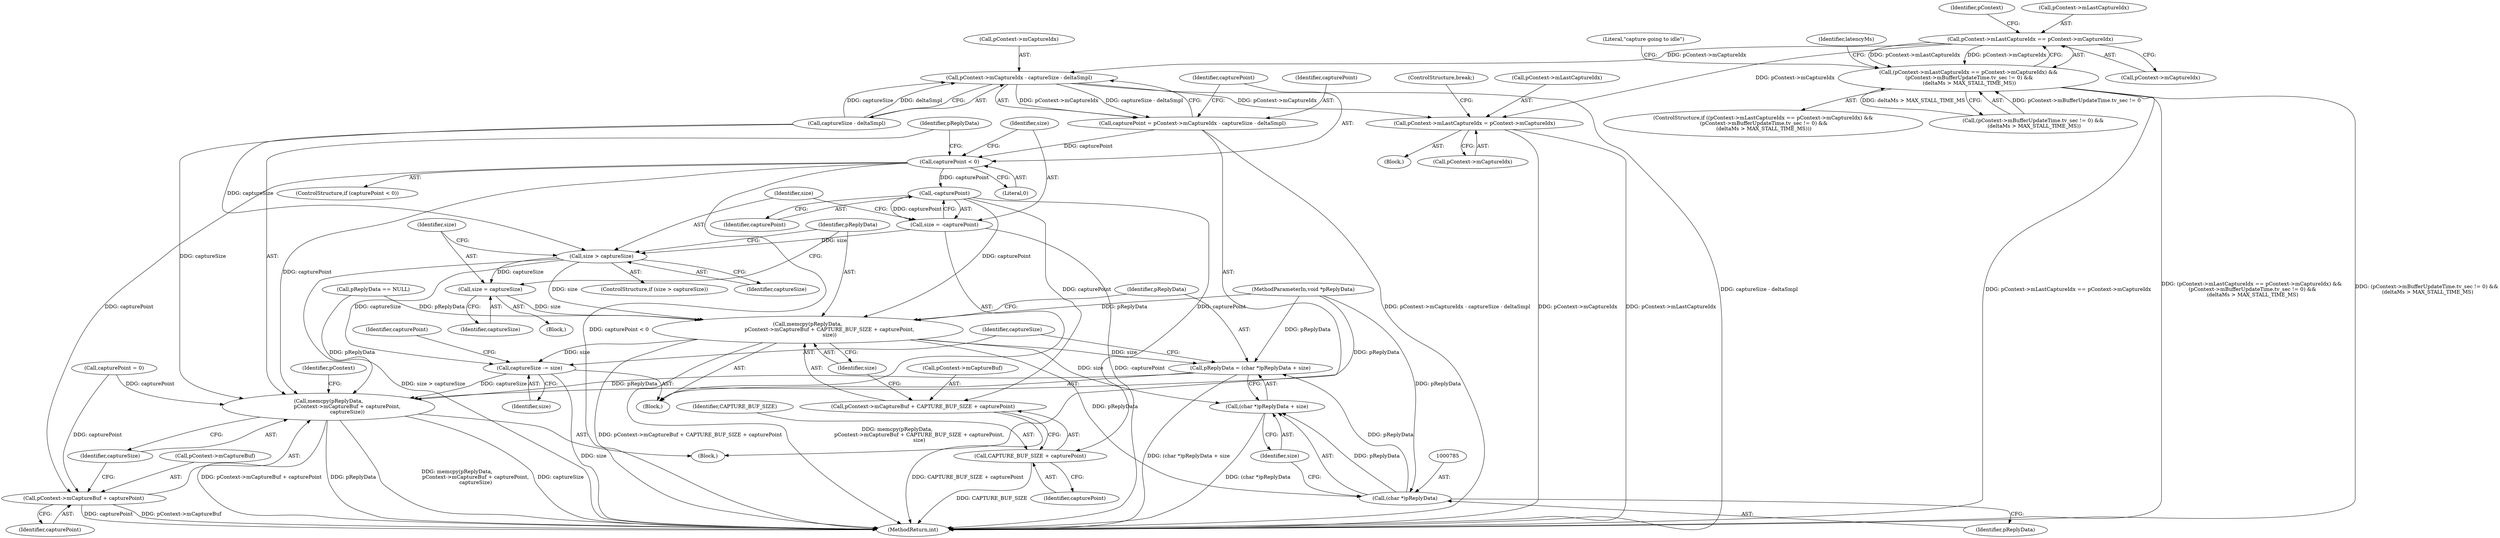 digraph "0_Android_aeea52da00d210587fb3ed895de3d5f2e0264c88_11@pointer" {
"1000678" [label="(Call,pContext->mLastCaptureIdx == pContext->mCaptureIdx)"];
"1000677" [label="(Call,(pContext->mLastCaptureIdx == pContext->mCaptureIdx) &&\n (pContext->mBufferUpdateTime.tv_sec != 0) &&\n (deltaMs > MAX_STALL_TIME_MS))"];
"1000746" [label="(Call,pContext->mCaptureIdx - captureSize - deltaSmpl)"];
"1000744" [label="(Call,capturePoint = pContext->mCaptureIdx - captureSize - deltaSmpl)"];
"1000754" [label="(Call,capturePoint < 0)"];
"1000761" [label="(Call,-capturePoint)"];
"1000759" [label="(Call,size = -capturePoint)"];
"1000764" [label="(Call,size > captureSize)"];
"1000768" [label="(Call,size = captureSize)"];
"1000771" [label="(Call,memcpy(pReplyData,\n                           pContext->mCaptureBuf + CAPTURE_BUF_SIZE + capturePoint,\n                           size))"];
"1000781" [label="(Call,pReplyData = (char *)pReplyData + size)"];
"1000794" [label="(Call,memcpy(pReplyData,\n                       pContext->mCaptureBuf + capturePoint,\n                       captureSize))"];
"1000784" [label="(Call,(char *)pReplyData)"];
"1000783" [label="(Call,(char *)pReplyData + size)"];
"1000788" [label="(Call,captureSize -= size)"];
"1000773" [label="(Call,pContext->mCaptureBuf + CAPTURE_BUF_SIZE + capturePoint)"];
"1000777" [label="(Call,CAPTURE_BUF_SIZE + capturePoint)"];
"1000796" [label="(Call,pContext->mCaptureBuf + capturePoint)"];
"1000802" [label="(Call,pContext->mLastCaptureIdx = pContext->mCaptureIdx)"];
"1000781" [label="(Call,pReplyData = (char *)pReplyData + size)"];
"1000801" [label="(Identifier,captureSize)"];
"1000769" [label="(Identifier,size)"];
"1000778" [label="(Identifier,CAPTURE_BUF_SIZE)"];
"1000802" [label="(Call,pContext->mLastCaptureIdx = pContext->mCaptureIdx)"];
"1000792" [label="(Identifier,capturePoint)"];
"1000746" [label="(Call,pContext->mCaptureIdx - captureSize - deltaSmpl)"];
"1000745" [label="(Identifier,capturePoint)"];
"1000772" [label="(Identifier,pReplyData)"];
"1000677" [label="(Call,(pContext->mLastCaptureIdx == pContext->mCaptureIdx) &&\n (pContext->mBufferUpdateTime.tv_sec != 0) &&\n (deltaMs > MAX_STALL_TIME_MS))"];
"1000815" [label="(ControlStructure,break;)"];
"1000698" [label="(Literal,\"capture going to idle\")"];
"1000779" [label="(Identifier,capturePoint)"];
"1000788" [label="(Call,captureSize -= size)"];
"1000759" [label="(Call,size = -capturePoint)"];
"1000682" [label="(Call,pContext->mCaptureIdx)"];
"1000800" [label="(Identifier,capturePoint)"];
"1000756" [label="(Literal,0)"];
"1000783" [label="(Call,(char *)pReplyData + size)"];
"1000790" [label="(Identifier,size)"];
"1000676" [label="(ControlStructure,if ((pContext->mLastCaptureIdx == pContext->mCaptureIdx) &&\n (pContext->mBufferUpdateTime.tv_sec != 0) &&\n (deltaMs > MAX_STALL_TIME_MS)))"];
"1000767" [label="(Block,)"];
"1000649" [label="(Call,pReplyData == NULL)"];
"1000744" [label="(Call,capturePoint = pContext->mCaptureIdx - captureSize - deltaSmpl)"];
"1000757" [label="(Block,)"];
"1000763" [label="(ControlStructure,if (size > captureSize))"];
"1000773" [label="(Call,pContext->mCaptureBuf + CAPTURE_BUF_SIZE + capturePoint)"];
"1000784" [label="(Call,(char *)pReplyData)"];
"1000765" [label="(Identifier,size)"];
"1000754" [label="(Call,capturePoint < 0)"];
"1000678" [label="(Call,pContext->mLastCaptureIdx == pContext->mCaptureIdx)"];
"1000764" [label="(Call,size > captureSize)"];
"1000789" [label="(Identifier,captureSize)"];
"1000803" [label="(Call,pContext->mLastCaptureIdx)"];
"1000795" [label="(Identifier,pReplyData)"];
"1000780" [label="(Identifier,size)"];
"1001028" [label="(MethodReturn,int)"];
"1000794" [label="(Call,memcpy(pReplyData,\n                       pContext->mCaptureBuf + capturePoint,\n                       captureSize))"];
"1000766" [label="(Identifier,captureSize)"];
"1000797" [label="(Call,pContext->mCaptureBuf)"];
"1000771" [label="(Call,memcpy(pReplyData,\n                           pContext->mCaptureBuf + CAPTURE_BUF_SIZE + capturePoint,\n                           size))"];
"1000689" [label="(Identifier,pContext)"];
"1000755" [label="(Identifier,capturePoint)"];
"1000760" [label="(Identifier,size)"];
"1000777" [label="(Call,CAPTURE_BUF_SIZE + capturePoint)"];
"1000768" [label="(Call,size = captureSize)"];
"1000679" [label="(Call,pContext->mLastCaptureIdx)"];
"1000753" [label="(ControlStructure,if (capturePoint < 0))"];
"1000774" [label="(Call,pContext->mCaptureBuf)"];
"1000670" [label="(Block,)"];
"1000750" [label="(Call,captureSize - deltaSmpl)"];
"1000806" [label="(Call,pContext->mCaptureIdx)"];
"1000714" [label="(Identifier,latencyMs)"];
"1000782" [label="(Identifier,pReplyData)"];
"1000791" [label="(Call,capturePoint = 0)"];
"1000787" [label="(Identifier,size)"];
"1000108" [label="(MethodParameterIn,void *pReplyData)"];
"1000711" [label="(Block,)"];
"1000762" [label="(Identifier,capturePoint)"];
"1000761" [label="(Call,-capturePoint)"];
"1000796" [label="(Call,pContext->mCaptureBuf + capturePoint)"];
"1000786" [label="(Identifier,pReplyData)"];
"1000804" [label="(Identifier,pContext)"];
"1000685" [label="(Call,(pContext->mBufferUpdateTime.tv_sec != 0) &&\n (deltaMs > MAX_STALL_TIME_MS))"];
"1000747" [label="(Call,pContext->mCaptureIdx)"];
"1000770" [label="(Identifier,captureSize)"];
"1000678" -> "1000677"  [label="AST: "];
"1000678" -> "1000682"  [label="CFG: "];
"1000679" -> "1000678"  [label="AST: "];
"1000682" -> "1000678"  [label="AST: "];
"1000689" -> "1000678"  [label="CFG: "];
"1000677" -> "1000678"  [label="CFG: "];
"1000678" -> "1000677"  [label="DDG: pContext->mLastCaptureIdx"];
"1000678" -> "1000677"  [label="DDG: pContext->mCaptureIdx"];
"1000678" -> "1000746"  [label="DDG: pContext->mCaptureIdx"];
"1000678" -> "1000802"  [label="DDG: pContext->mCaptureIdx"];
"1000677" -> "1000676"  [label="AST: "];
"1000677" -> "1000685"  [label="CFG: "];
"1000685" -> "1000677"  [label="AST: "];
"1000698" -> "1000677"  [label="CFG: "];
"1000714" -> "1000677"  [label="CFG: "];
"1000677" -> "1001028"  [label="DDG: pContext->mLastCaptureIdx == pContext->mCaptureIdx"];
"1000677" -> "1001028"  [label="DDG: (pContext->mLastCaptureIdx == pContext->mCaptureIdx) &&\n (pContext->mBufferUpdateTime.tv_sec != 0) &&\n (deltaMs > MAX_STALL_TIME_MS)"];
"1000677" -> "1001028"  [label="DDG: (pContext->mBufferUpdateTime.tv_sec != 0) &&\n (deltaMs > MAX_STALL_TIME_MS)"];
"1000685" -> "1000677"  [label="DDG: pContext->mBufferUpdateTime.tv_sec != 0"];
"1000685" -> "1000677"  [label="DDG: deltaMs > MAX_STALL_TIME_MS"];
"1000746" -> "1000744"  [label="AST: "];
"1000746" -> "1000750"  [label="CFG: "];
"1000747" -> "1000746"  [label="AST: "];
"1000750" -> "1000746"  [label="AST: "];
"1000744" -> "1000746"  [label="CFG: "];
"1000746" -> "1001028"  [label="DDG: captureSize - deltaSmpl"];
"1000746" -> "1000744"  [label="DDG: pContext->mCaptureIdx"];
"1000746" -> "1000744"  [label="DDG: captureSize - deltaSmpl"];
"1000750" -> "1000746"  [label="DDG: captureSize"];
"1000750" -> "1000746"  [label="DDG: deltaSmpl"];
"1000746" -> "1000802"  [label="DDG: pContext->mCaptureIdx"];
"1000744" -> "1000711"  [label="AST: "];
"1000745" -> "1000744"  [label="AST: "];
"1000755" -> "1000744"  [label="CFG: "];
"1000744" -> "1001028"  [label="DDG: pContext->mCaptureIdx - captureSize - deltaSmpl"];
"1000744" -> "1000754"  [label="DDG: capturePoint"];
"1000754" -> "1000753"  [label="AST: "];
"1000754" -> "1000756"  [label="CFG: "];
"1000755" -> "1000754"  [label="AST: "];
"1000756" -> "1000754"  [label="AST: "];
"1000760" -> "1000754"  [label="CFG: "];
"1000795" -> "1000754"  [label="CFG: "];
"1000754" -> "1001028"  [label="DDG: capturePoint < 0"];
"1000754" -> "1000761"  [label="DDG: capturePoint"];
"1000754" -> "1000794"  [label="DDG: capturePoint"];
"1000754" -> "1000796"  [label="DDG: capturePoint"];
"1000761" -> "1000759"  [label="AST: "];
"1000761" -> "1000762"  [label="CFG: "];
"1000762" -> "1000761"  [label="AST: "];
"1000759" -> "1000761"  [label="CFG: "];
"1000761" -> "1000759"  [label="DDG: capturePoint"];
"1000761" -> "1000771"  [label="DDG: capturePoint"];
"1000761" -> "1000773"  [label="DDG: capturePoint"];
"1000761" -> "1000777"  [label="DDG: capturePoint"];
"1000759" -> "1000757"  [label="AST: "];
"1000760" -> "1000759"  [label="AST: "];
"1000765" -> "1000759"  [label="CFG: "];
"1000759" -> "1001028"  [label="DDG: -capturePoint"];
"1000759" -> "1000764"  [label="DDG: size"];
"1000764" -> "1000763"  [label="AST: "];
"1000764" -> "1000766"  [label="CFG: "];
"1000765" -> "1000764"  [label="AST: "];
"1000766" -> "1000764"  [label="AST: "];
"1000769" -> "1000764"  [label="CFG: "];
"1000772" -> "1000764"  [label="CFG: "];
"1000764" -> "1001028"  [label="DDG: size > captureSize"];
"1000750" -> "1000764"  [label="DDG: captureSize"];
"1000764" -> "1000768"  [label="DDG: captureSize"];
"1000764" -> "1000771"  [label="DDG: size"];
"1000764" -> "1000788"  [label="DDG: captureSize"];
"1000768" -> "1000767"  [label="AST: "];
"1000768" -> "1000770"  [label="CFG: "];
"1000769" -> "1000768"  [label="AST: "];
"1000770" -> "1000768"  [label="AST: "];
"1000772" -> "1000768"  [label="CFG: "];
"1000768" -> "1000771"  [label="DDG: size"];
"1000771" -> "1000757"  [label="AST: "];
"1000771" -> "1000780"  [label="CFG: "];
"1000772" -> "1000771"  [label="AST: "];
"1000773" -> "1000771"  [label="AST: "];
"1000780" -> "1000771"  [label="AST: "];
"1000782" -> "1000771"  [label="CFG: "];
"1000771" -> "1001028"  [label="DDG: pContext->mCaptureBuf + CAPTURE_BUF_SIZE + capturePoint"];
"1000771" -> "1001028"  [label="DDG: memcpy(pReplyData,\n                           pContext->mCaptureBuf + CAPTURE_BUF_SIZE + capturePoint,\n                           size)"];
"1000649" -> "1000771"  [label="DDG: pReplyData"];
"1000108" -> "1000771"  [label="DDG: pReplyData"];
"1000771" -> "1000781"  [label="DDG: size"];
"1000771" -> "1000784"  [label="DDG: pReplyData"];
"1000771" -> "1000783"  [label="DDG: size"];
"1000771" -> "1000788"  [label="DDG: size"];
"1000781" -> "1000757"  [label="AST: "];
"1000781" -> "1000783"  [label="CFG: "];
"1000782" -> "1000781"  [label="AST: "];
"1000783" -> "1000781"  [label="AST: "];
"1000789" -> "1000781"  [label="CFG: "];
"1000781" -> "1001028"  [label="DDG: (char *)pReplyData + size"];
"1000784" -> "1000781"  [label="DDG: pReplyData"];
"1000108" -> "1000781"  [label="DDG: pReplyData"];
"1000781" -> "1000794"  [label="DDG: pReplyData"];
"1000794" -> "1000711"  [label="AST: "];
"1000794" -> "1000801"  [label="CFG: "];
"1000795" -> "1000794"  [label="AST: "];
"1000796" -> "1000794"  [label="AST: "];
"1000801" -> "1000794"  [label="AST: "];
"1000804" -> "1000794"  [label="CFG: "];
"1000794" -> "1001028"  [label="DDG: pContext->mCaptureBuf + capturePoint"];
"1000794" -> "1001028"  [label="DDG: pReplyData"];
"1000794" -> "1001028"  [label="DDG: memcpy(pReplyData,\n                       pContext->mCaptureBuf + capturePoint,\n                       captureSize)"];
"1000794" -> "1001028"  [label="DDG: captureSize"];
"1000649" -> "1000794"  [label="DDG: pReplyData"];
"1000108" -> "1000794"  [label="DDG: pReplyData"];
"1000791" -> "1000794"  [label="DDG: capturePoint"];
"1000750" -> "1000794"  [label="DDG: captureSize"];
"1000788" -> "1000794"  [label="DDG: captureSize"];
"1000784" -> "1000783"  [label="AST: "];
"1000784" -> "1000786"  [label="CFG: "];
"1000785" -> "1000784"  [label="AST: "];
"1000786" -> "1000784"  [label="AST: "];
"1000787" -> "1000784"  [label="CFG: "];
"1000784" -> "1000783"  [label="DDG: pReplyData"];
"1000108" -> "1000784"  [label="DDG: pReplyData"];
"1000783" -> "1000787"  [label="CFG: "];
"1000787" -> "1000783"  [label="AST: "];
"1000783" -> "1001028"  [label="DDG: (char *)pReplyData"];
"1000788" -> "1000757"  [label="AST: "];
"1000788" -> "1000790"  [label="CFG: "];
"1000789" -> "1000788"  [label="AST: "];
"1000790" -> "1000788"  [label="AST: "];
"1000792" -> "1000788"  [label="CFG: "];
"1000788" -> "1001028"  [label="DDG: size"];
"1000773" -> "1000777"  [label="CFG: "];
"1000774" -> "1000773"  [label="AST: "];
"1000777" -> "1000773"  [label="AST: "];
"1000780" -> "1000773"  [label="CFG: "];
"1000773" -> "1001028"  [label="DDG: CAPTURE_BUF_SIZE + capturePoint"];
"1000777" -> "1000779"  [label="CFG: "];
"1000778" -> "1000777"  [label="AST: "];
"1000779" -> "1000777"  [label="AST: "];
"1000777" -> "1001028"  [label="DDG: CAPTURE_BUF_SIZE"];
"1000796" -> "1000800"  [label="CFG: "];
"1000797" -> "1000796"  [label="AST: "];
"1000800" -> "1000796"  [label="AST: "];
"1000801" -> "1000796"  [label="CFG: "];
"1000796" -> "1001028"  [label="DDG: capturePoint"];
"1000796" -> "1001028"  [label="DDG: pContext->mCaptureBuf"];
"1000791" -> "1000796"  [label="DDG: capturePoint"];
"1000802" -> "1000670"  [label="AST: "];
"1000802" -> "1000806"  [label="CFG: "];
"1000803" -> "1000802"  [label="AST: "];
"1000806" -> "1000802"  [label="AST: "];
"1000815" -> "1000802"  [label="CFG: "];
"1000802" -> "1001028"  [label="DDG: pContext->mLastCaptureIdx"];
"1000802" -> "1001028"  [label="DDG: pContext->mCaptureIdx"];
}
